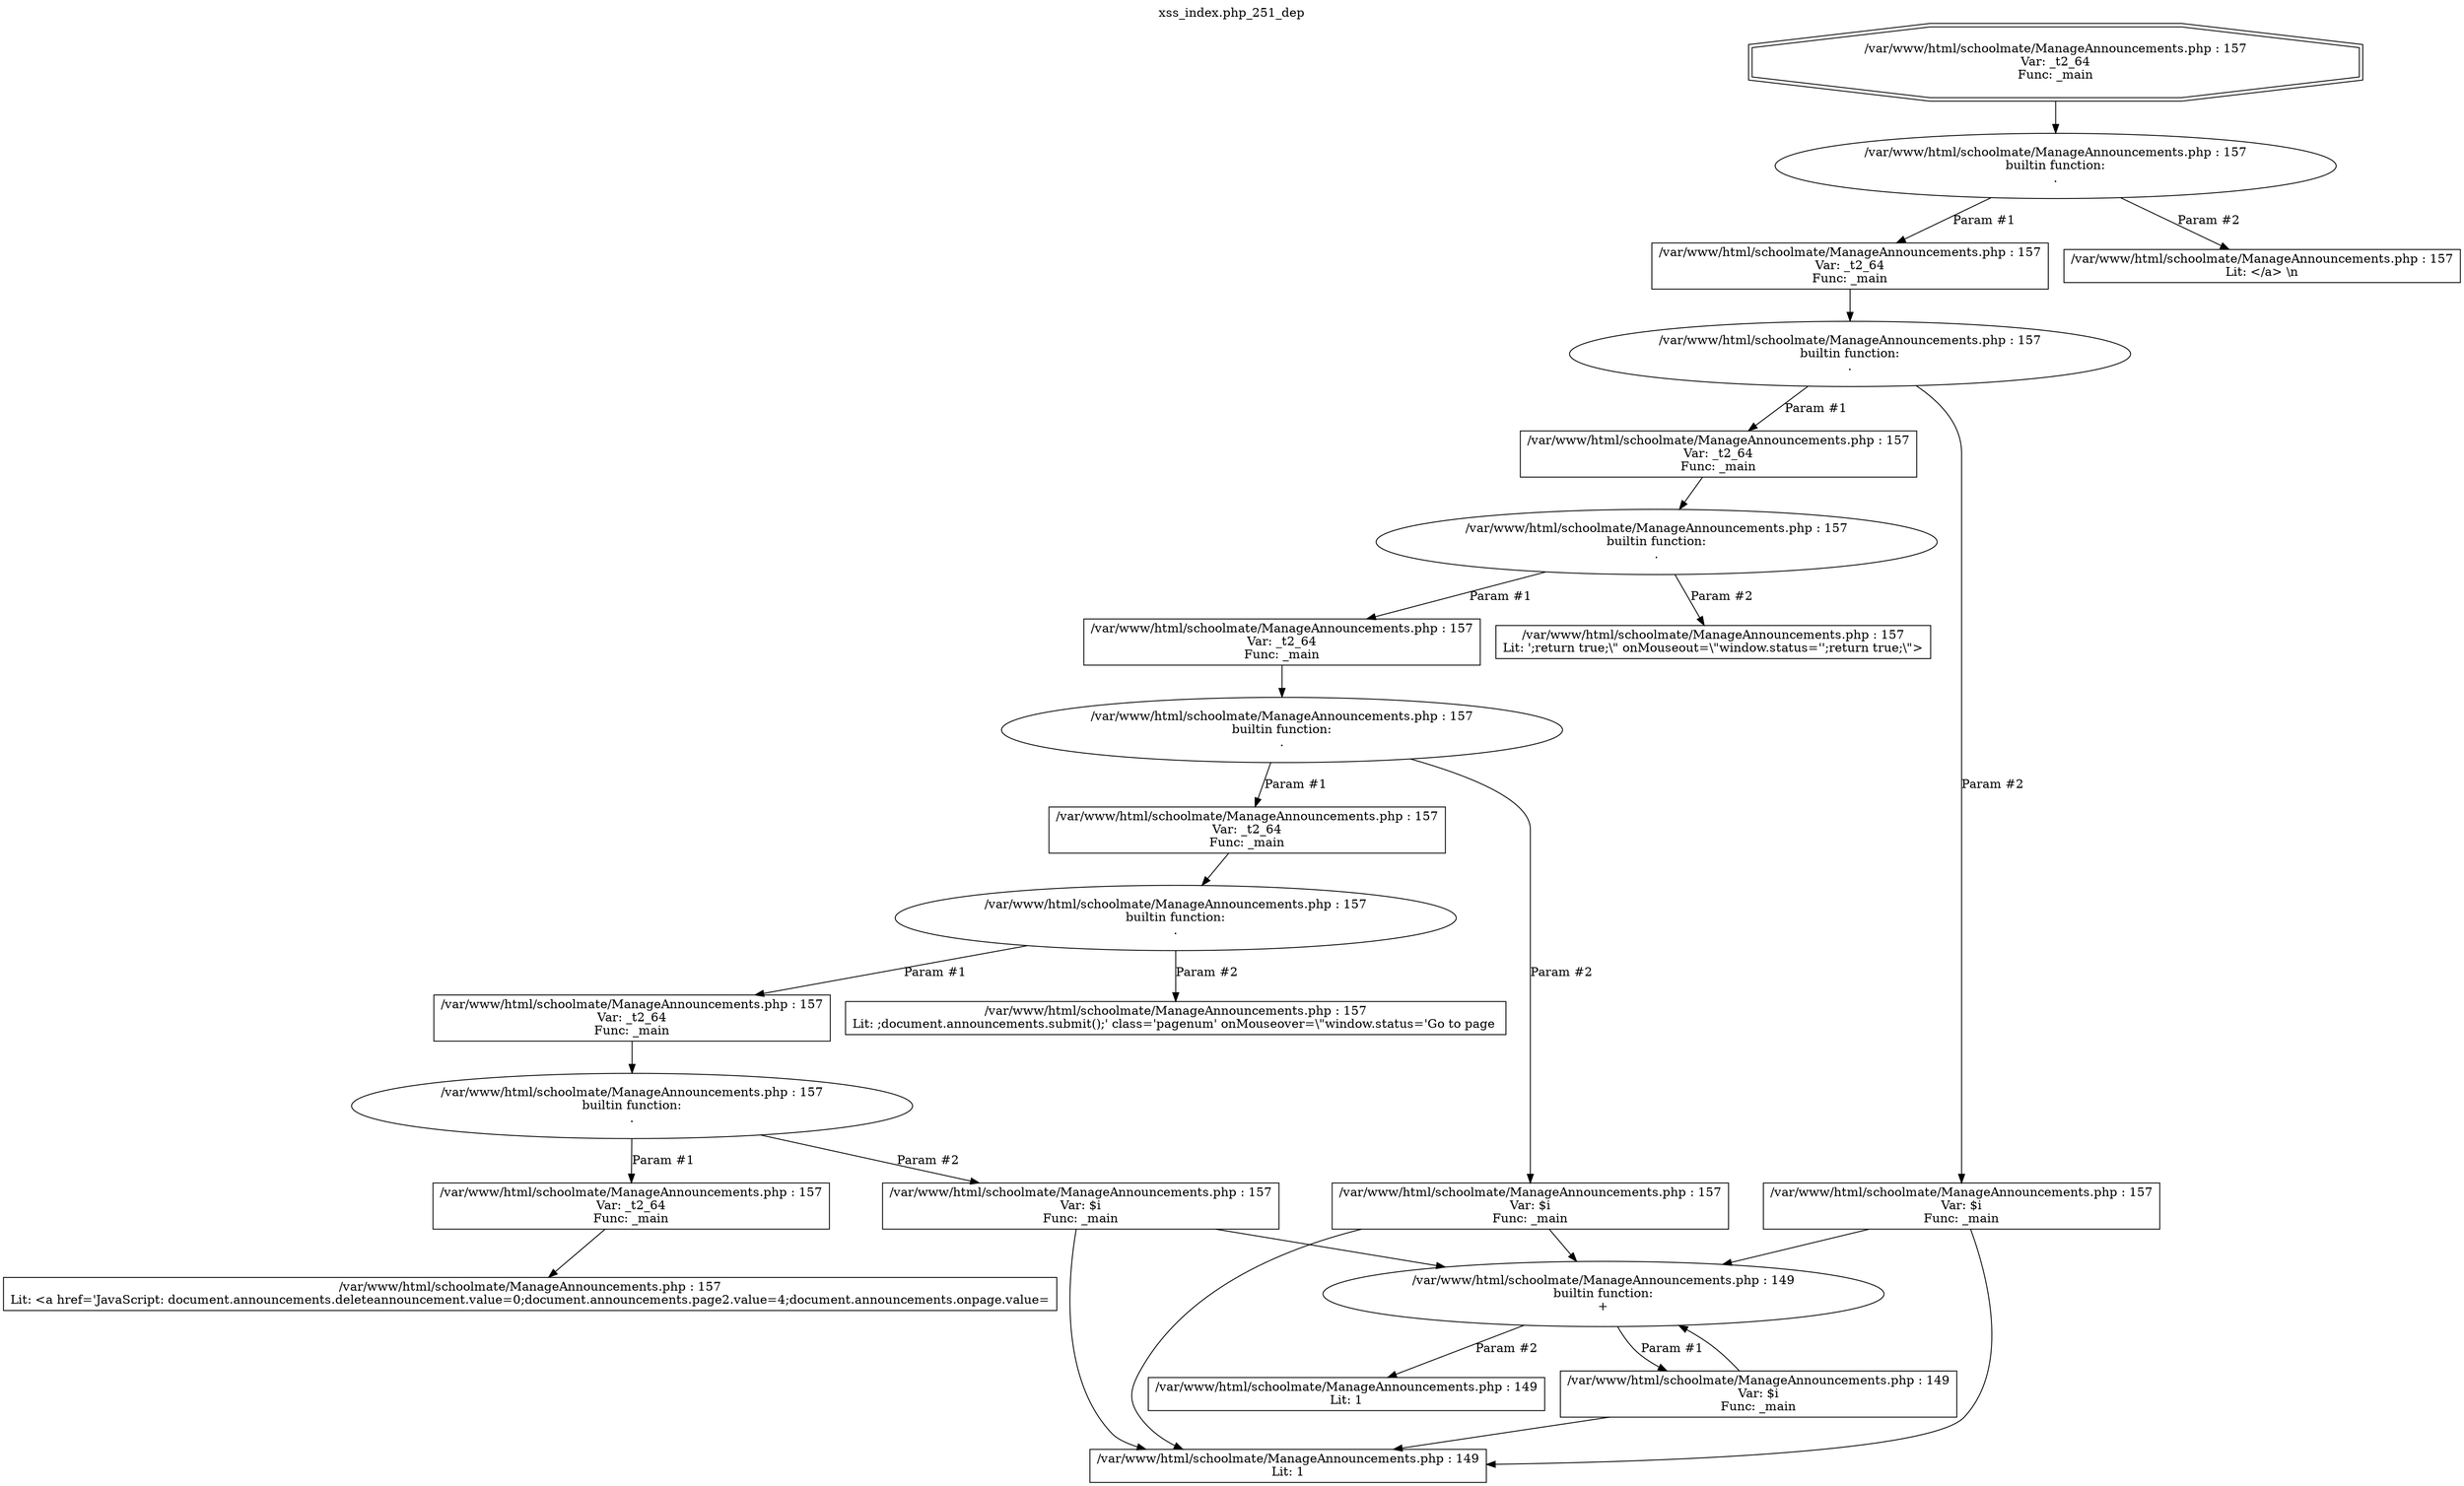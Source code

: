 digraph cfg {
  label="xss_index.php_251_dep";
  labelloc=t;
  n1 [shape=doubleoctagon, label="/var/www/html/schoolmate/ManageAnnouncements.php : 157\nVar: _t2_64\nFunc: _main\n"];
  n2 [shape=ellipse, label="/var/www/html/schoolmate/ManageAnnouncements.php : 157\nbuiltin function:\n.\n"];
  n3 [shape=box, label="/var/www/html/schoolmate/ManageAnnouncements.php : 157\nVar: _t2_64\nFunc: _main\n"];
  n4 [shape=ellipse, label="/var/www/html/schoolmate/ManageAnnouncements.php : 157\nbuiltin function:\n.\n"];
  n5 [shape=box, label="/var/www/html/schoolmate/ManageAnnouncements.php : 157\nVar: _t2_64\nFunc: _main\n"];
  n6 [shape=ellipse, label="/var/www/html/schoolmate/ManageAnnouncements.php : 157\nbuiltin function:\n.\n"];
  n7 [shape=box, label="/var/www/html/schoolmate/ManageAnnouncements.php : 157\nVar: _t2_64\nFunc: _main\n"];
  n8 [shape=ellipse, label="/var/www/html/schoolmate/ManageAnnouncements.php : 157\nbuiltin function:\n.\n"];
  n9 [shape=box, label="/var/www/html/schoolmate/ManageAnnouncements.php : 157\nVar: _t2_64\nFunc: _main\n"];
  n10 [shape=ellipse, label="/var/www/html/schoolmate/ManageAnnouncements.php : 157\nbuiltin function:\n.\n"];
  n11 [shape=box, label="/var/www/html/schoolmate/ManageAnnouncements.php : 157\nVar: _t2_64\nFunc: _main\n"];
  n12 [shape=ellipse, label="/var/www/html/schoolmate/ManageAnnouncements.php : 157\nbuiltin function:\n.\n"];
  n13 [shape=box, label="/var/www/html/schoolmate/ManageAnnouncements.php : 157\nVar: _t2_64\nFunc: _main\n"];
  n14 [shape=box, label="/var/www/html/schoolmate/ManageAnnouncements.php : 157\nLit: <a href='JavaScript: document.announcements.deleteannouncement.value=0;document.announcements.page2.value=4;document.announcements.onpage.value=\n"];
  n15 [shape=box, label="/var/www/html/schoolmate/ManageAnnouncements.php : 157\nVar: $i\nFunc: _main\n"];
  n16 [shape=box, label="/var/www/html/schoolmate/ManageAnnouncements.php : 149\nLit: 1\n"];
  n17 [shape=ellipse, label="/var/www/html/schoolmate/ManageAnnouncements.php : 149\nbuiltin function:\n+\n"];
  n18 [shape=box, label="/var/www/html/schoolmate/ManageAnnouncements.php : 149\nVar: $i\nFunc: _main\n"];
  n19 [shape=box, label="/var/www/html/schoolmate/ManageAnnouncements.php : 149\nLit: 1\n"];
  n20 [shape=box, label="/var/www/html/schoolmate/ManageAnnouncements.php : 157\nLit: ;document.announcements.submit();' class='pagenum' onMouseover=\\\"window.status='Go to page \n"];
  n21 [shape=box, label="/var/www/html/schoolmate/ManageAnnouncements.php : 157\nVar: $i\nFunc: _main\n"];
  n22 [shape=box, label="/var/www/html/schoolmate/ManageAnnouncements.php : 157\nLit: ';return true;\\\" onMouseout=\\\"window.status='';return true;\\\">\n"];
  n23 [shape=box, label="/var/www/html/schoolmate/ManageAnnouncements.php : 157\nVar: $i\nFunc: _main\n"];
  n24 [shape=box, label="/var/www/html/schoolmate/ManageAnnouncements.php : 157\nLit: </a>&nbsp;\\n\n"];
  n1 -> n2;
  n3 -> n4;
  n5 -> n6;
  n7 -> n8;
  n9 -> n10;
  n11 -> n12;
  n13 -> n14;
  n12 -> n13[label="Param #1"];
  n12 -> n15[label="Param #2"];
  n15 -> n16;
  n15 -> n17;
  n18 -> n16;
  n18 -> n17;
  n17 -> n18[label="Param #1"];
  n17 -> n19[label="Param #2"];
  n10 -> n11[label="Param #1"];
  n10 -> n20[label="Param #2"];
  n8 -> n9[label="Param #1"];
  n8 -> n21[label="Param #2"];
  n21 -> n16;
  n21 -> n17;
  n6 -> n7[label="Param #1"];
  n6 -> n22[label="Param #2"];
  n4 -> n5[label="Param #1"];
  n4 -> n23[label="Param #2"];
  n23 -> n16;
  n23 -> n17;
  n2 -> n3[label="Param #1"];
  n2 -> n24[label="Param #2"];
}
